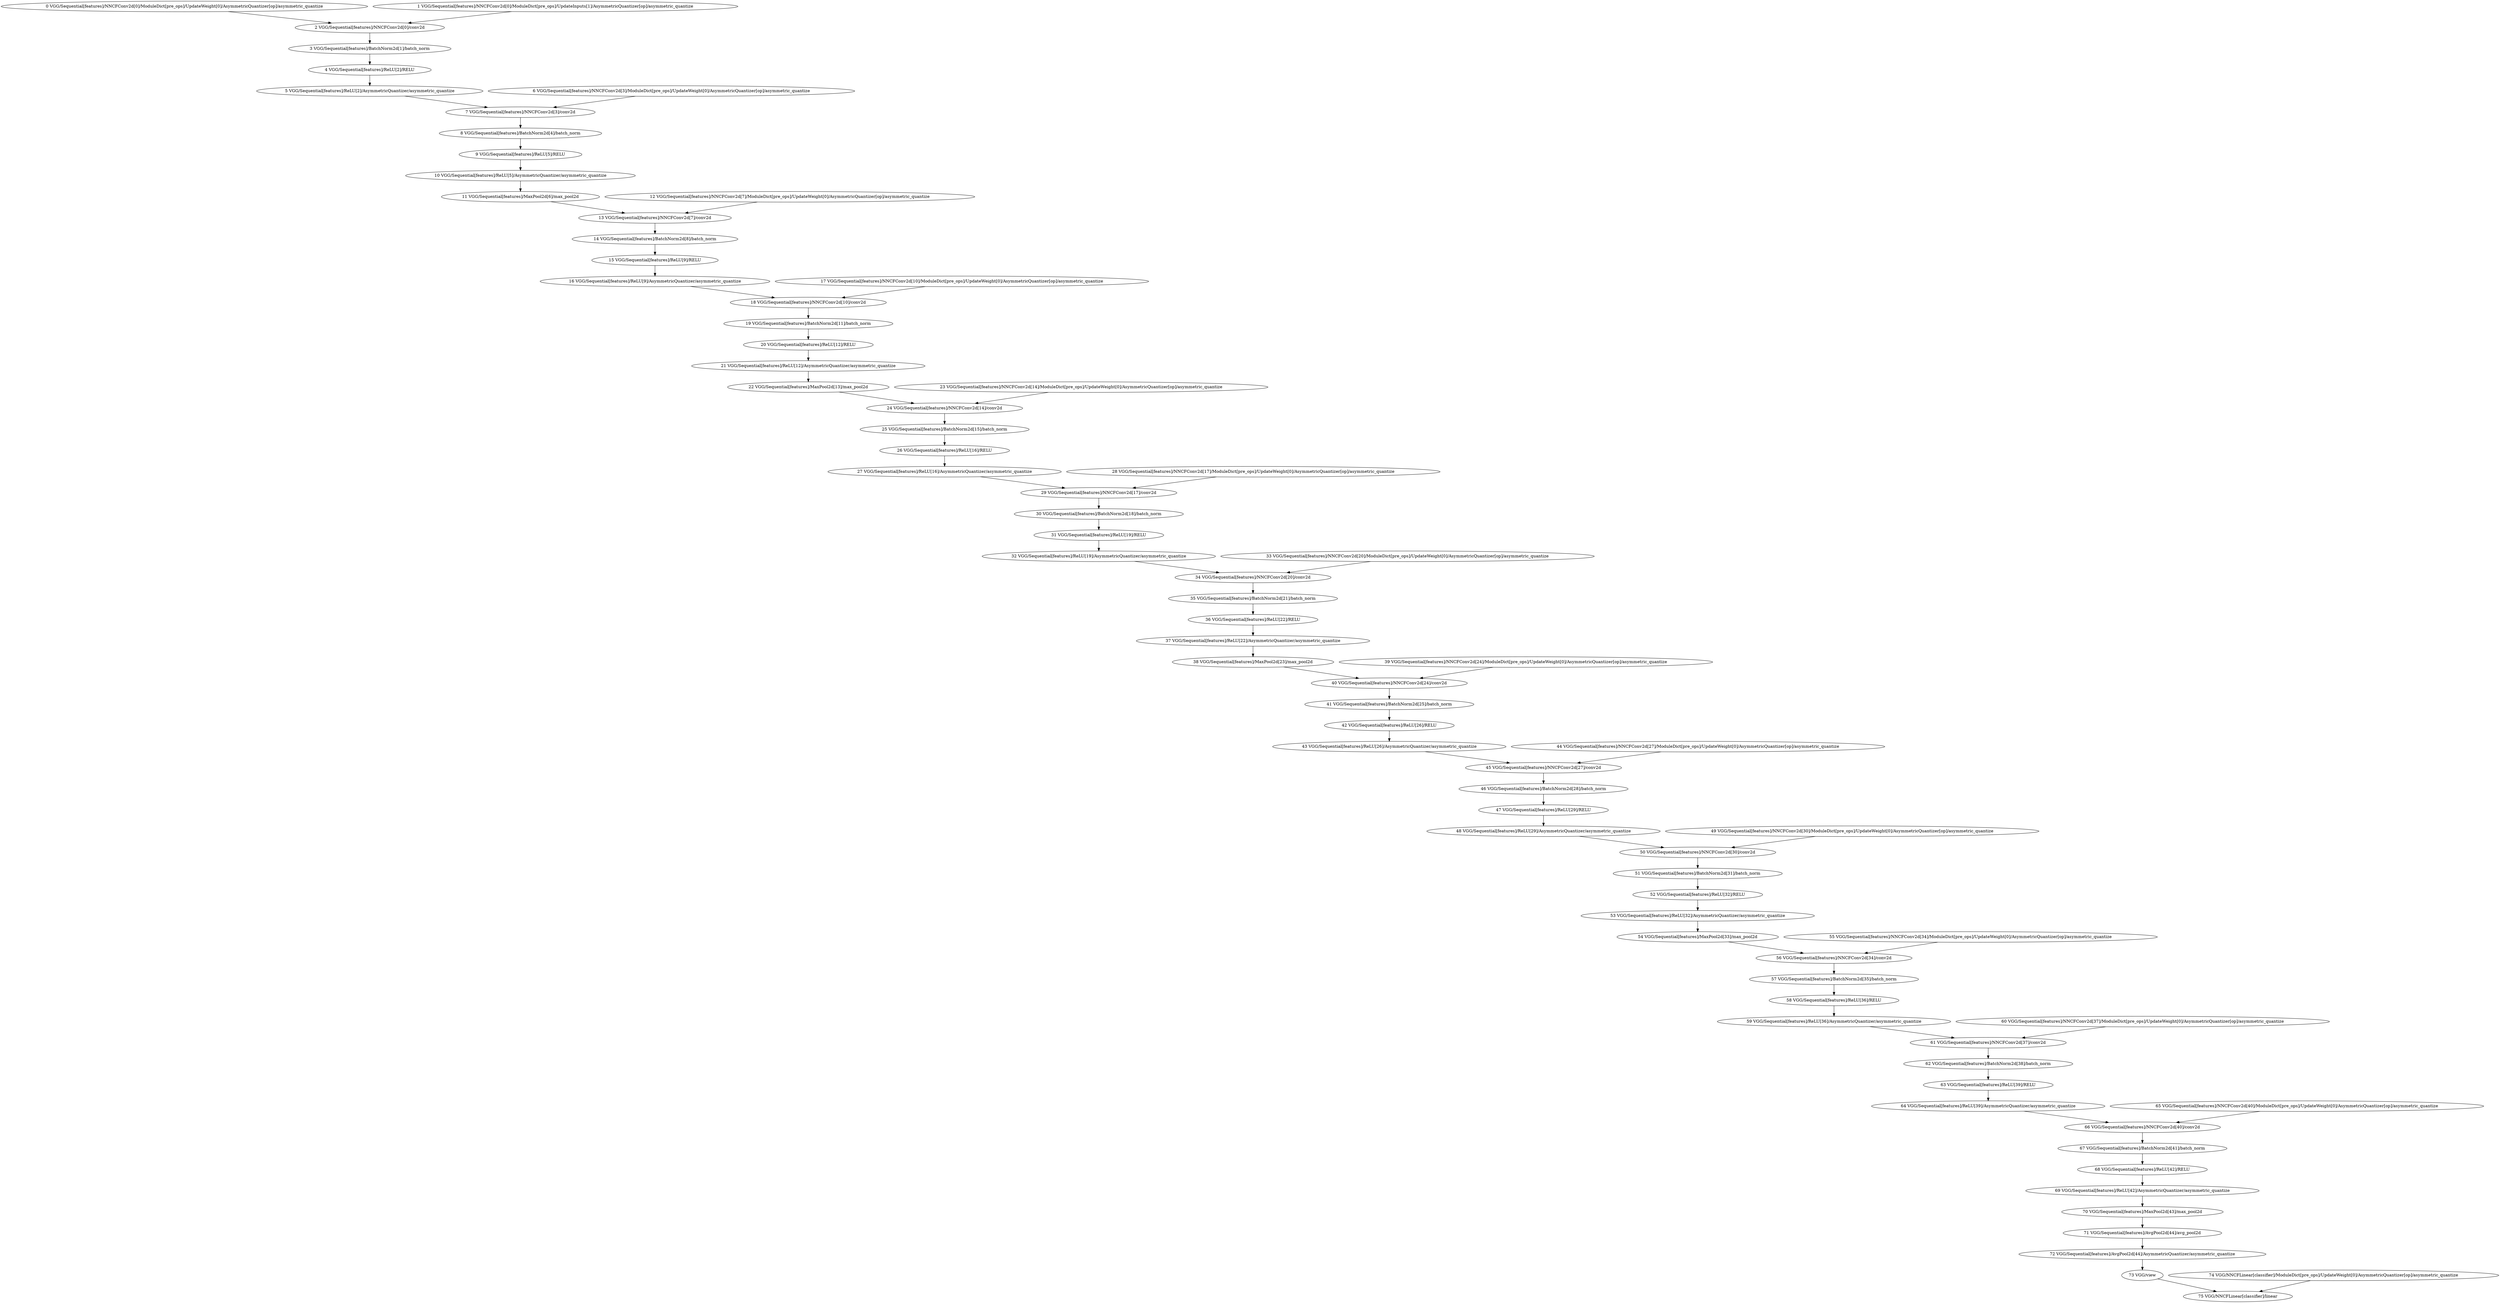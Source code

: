 strict digraph  {
"0 VGG/Sequential[features]/NNCFConv2d[0]/ModuleDict[pre_ops]/UpdateWeight[0]/AsymmetricQuantizer[op]/asymmetric_quantize" [id=0, scope="VGG/Sequential[features]/NNCFConv2d[0]/ModuleDict[pre_ops]/UpdateWeight[0]/AsymmetricQuantizer[op]", type=asymmetric_quantize];
"1 VGG/Sequential[features]/NNCFConv2d[0]/ModuleDict[pre_ops]/UpdateInputs[1]/AsymmetricQuantizer[op]/asymmetric_quantize" [id=1, scope="VGG/Sequential[features]/NNCFConv2d[0]/ModuleDict[pre_ops]/UpdateInputs[1]/AsymmetricQuantizer[op]", type=asymmetric_quantize];
"2 VGG/Sequential[features]/NNCFConv2d[0]/conv2d" [id=2, scope="VGG/Sequential[features]/NNCFConv2d[0]", type=conv2d];
"3 VGG/Sequential[features]/BatchNorm2d[1]/batch_norm" [id=3, scope="VGG/Sequential[features]/BatchNorm2d[1]", type=batch_norm];
"4 VGG/Sequential[features]/ReLU[2]/RELU" [id=4, scope="VGG/Sequential[features]/ReLU[2]", type=RELU];
"5 VGG/Sequential[features]/ReLU[2]/AsymmetricQuantizer/asymmetric_quantize" [id=5, scope="VGG/Sequential[features]/ReLU[2]/AsymmetricQuantizer", type=asymmetric_quantize];
"6 VGG/Sequential[features]/NNCFConv2d[3]/ModuleDict[pre_ops]/UpdateWeight[0]/AsymmetricQuantizer[op]/asymmetric_quantize" [id=6, scope="VGG/Sequential[features]/NNCFConv2d[3]/ModuleDict[pre_ops]/UpdateWeight[0]/AsymmetricQuantizer[op]", type=asymmetric_quantize];
"7 VGG/Sequential[features]/NNCFConv2d[3]/conv2d" [id=7, scope="VGG/Sequential[features]/NNCFConv2d[3]", type=conv2d];
"8 VGG/Sequential[features]/BatchNorm2d[4]/batch_norm" [id=8, scope="VGG/Sequential[features]/BatchNorm2d[4]", type=batch_norm];
"9 VGG/Sequential[features]/ReLU[5]/RELU" [id=9, scope="VGG/Sequential[features]/ReLU[5]", type=RELU];
"10 VGG/Sequential[features]/ReLU[5]/AsymmetricQuantizer/asymmetric_quantize" [id=10, scope="VGG/Sequential[features]/ReLU[5]/AsymmetricQuantizer", type=asymmetric_quantize];
"11 VGG/Sequential[features]/MaxPool2d[6]/max_pool2d" [id=11, scope="VGG/Sequential[features]/MaxPool2d[6]", type=max_pool2d];
"12 VGG/Sequential[features]/NNCFConv2d[7]/ModuleDict[pre_ops]/UpdateWeight[0]/AsymmetricQuantizer[op]/asymmetric_quantize" [id=12, scope="VGG/Sequential[features]/NNCFConv2d[7]/ModuleDict[pre_ops]/UpdateWeight[0]/AsymmetricQuantizer[op]", type=asymmetric_quantize];
"13 VGG/Sequential[features]/NNCFConv2d[7]/conv2d" [id=13, scope="VGG/Sequential[features]/NNCFConv2d[7]", type=conv2d];
"14 VGG/Sequential[features]/BatchNorm2d[8]/batch_norm" [id=14, scope="VGG/Sequential[features]/BatchNorm2d[8]", type=batch_norm];
"15 VGG/Sequential[features]/ReLU[9]/RELU" [id=15, scope="VGG/Sequential[features]/ReLU[9]", type=RELU];
"16 VGG/Sequential[features]/ReLU[9]/AsymmetricQuantizer/asymmetric_quantize" [id=16, scope="VGG/Sequential[features]/ReLU[9]/AsymmetricQuantizer", type=asymmetric_quantize];
"17 VGG/Sequential[features]/NNCFConv2d[10]/ModuleDict[pre_ops]/UpdateWeight[0]/AsymmetricQuantizer[op]/asymmetric_quantize" [id=17, scope="VGG/Sequential[features]/NNCFConv2d[10]/ModuleDict[pre_ops]/UpdateWeight[0]/AsymmetricQuantizer[op]", type=asymmetric_quantize];
"18 VGG/Sequential[features]/NNCFConv2d[10]/conv2d" [id=18, scope="VGG/Sequential[features]/NNCFConv2d[10]", type=conv2d];
"19 VGG/Sequential[features]/BatchNorm2d[11]/batch_norm" [id=19, scope="VGG/Sequential[features]/BatchNorm2d[11]", type=batch_norm];
"20 VGG/Sequential[features]/ReLU[12]/RELU" [id=20, scope="VGG/Sequential[features]/ReLU[12]", type=RELU];
"21 VGG/Sequential[features]/ReLU[12]/AsymmetricQuantizer/asymmetric_quantize" [id=21, scope="VGG/Sequential[features]/ReLU[12]/AsymmetricQuantizer", type=asymmetric_quantize];
"22 VGG/Sequential[features]/MaxPool2d[13]/max_pool2d" [id=22, scope="VGG/Sequential[features]/MaxPool2d[13]", type=max_pool2d];
"23 VGG/Sequential[features]/NNCFConv2d[14]/ModuleDict[pre_ops]/UpdateWeight[0]/AsymmetricQuantizer[op]/asymmetric_quantize" [id=23, scope="VGG/Sequential[features]/NNCFConv2d[14]/ModuleDict[pre_ops]/UpdateWeight[0]/AsymmetricQuantizer[op]", type=asymmetric_quantize];
"24 VGG/Sequential[features]/NNCFConv2d[14]/conv2d" [id=24, scope="VGG/Sequential[features]/NNCFConv2d[14]", type=conv2d];
"25 VGG/Sequential[features]/BatchNorm2d[15]/batch_norm" [id=25, scope="VGG/Sequential[features]/BatchNorm2d[15]", type=batch_norm];
"26 VGG/Sequential[features]/ReLU[16]/RELU" [id=26, scope="VGG/Sequential[features]/ReLU[16]", type=RELU];
"27 VGG/Sequential[features]/ReLU[16]/AsymmetricQuantizer/asymmetric_quantize" [id=27, scope="VGG/Sequential[features]/ReLU[16]/AsymmetricQuantizer", type=asymmetric_quantize];
"28 VGG/Sequential[features]/NNCFConv2d[17]/ModuleDict[pre_ops]/UpdateWeight[0]/AsymmetricQuantizer[op]/asymmetric_quantize" [id=28, scope="VGG/Sequential[features]/NNCFConv2d[17]/ModuleDict[pre_ops]/UpdateWeight[0]/AsymmetricQuantizer[op]", type=asymmetric_quantize];
"29 VGG/Sequential[features]/NNCFConv2d[17]/conv2d" [id=29, scope="VGG/Sequential[features]/NNCFConv2d[17]", type=conv2d];
"30 VGG/Sequential[features]/BatchNorm2d[18]/batch_norm" [id=30, scope="VGG/Sequential[features]/BatchNorm2d[18]", type=batch_norm];
"31 VGG/Sequential[features]/ReLU[19]/RELU" [id=31, scope="VGG/Sequential[features]/ReLU[19]", type=RELU];
"32 VGG/Sequential[features]/ReLU[19]/AsymmetricQuantizer/asymmetric_quantize" [id=32, scope="VGG/Sequential[features]/ReLU[19]/AsymmetricQuantizer", type=asymmetric_quantize];
"33 VGG/Sequential[features]/NNCFConv2d[20]/ModuleDict[pre_ops]/UpdateWeight[0]/AsymmetricQuantizer[op]/asymmetric_quantize" [id=33, scope="VGG/Sequential[features]/NNCFConv2d[20]/ModuleDict[pre_ops]/UpdateWeight[0]/AsymmetricQuantizer[op]", type=asymmetric_quantize];
"34 VGG/Sequential[features]/NNCFConv2d[20]/conv2d" [id=34, scope="VGG/Sequential[features]/NNCFConv2d[20]", type=conv2d];
"35 VGG/Sequential[features]/BatchNorm2d[21]/batch_norm" [id=35, scope="VGG/Sequential[features]/BatchNorm2d[21]", type=batch_norm];
"36 VGG/Sequential[features]/ReLU[22]/RELU" [id=36, scope="VGG/Sequential[features]/ReLU[22]", type=RELU];
"37 VGG/Sequential[features]/ReLU[22]/AsymmetricQuantizer/asymmetric_quantize" [id=37, scope="VGG/Sequential[features]/ReLU[22]/AsymmetricQuantizer", type=asymmetric_quantize];
"38 VGG/Sequential[features]/MaxPool2d[23]/max_pool2d" [id=38, scope="VGG/Sequential[features]/MaxPool2d[23]", type=max_pool2d];
"39 VGG/Sequential[features]/NNCFConv2d[24]/ModuleDict[pre_ops]/UpdateWeight[0]/AsymmetricQuantizer[op]/asymmetric_quantize" [id=39, scope="VGG/Sequential[features]/NNCFConv2d[24]/ModuleDict[pre_ops]/UpdateWeight[0]/AsymmetricQuantizer[op]", type=asymmetric_quantize];
"40 VGG/Sequential[features]/NNCFConv2d[24]/conv2d" [id=40, scope="VGG/Sequential[features]/NNCFConv2d[24]", type=conv2d];
"41 VGG/Sequential[features]/BatchNorm2d[25]/batch_norm" [id=41, scope="VGG/Sequential[features]/BatchNorm2d[25]", type=batch_norm];
"42 VGG/Sequential[features]/ReLU[26]/RELU" [id=42, scope="VGG/Sequential[features]/ReLU[26]", type=RELU];
"43 VGG/Sequential[features]/ReLU[26]/AsymmetricQuantizer/asymmetric_quantize" [id=43, scope="VGG/Sequential[features]/ReLU[26]/AsymmetricQuantizer", type=asymmetric_quantize];
"44 VGG/Sequential[features]/NNCFConv2d[27]/ModuleDict[pre_ops]/UpdateWeight[0]/AsymmetricQuantizer[op]/asymmetric_quantize" [id=44, scope="VGG/Sequential[features]/NNCFConv2d[27]/ModuleDict[pre_ops]/UpdateWeight[0]/AsymmetricQuantizer[op]", type=asymmetric_quantize];
"45 VGG/Sequential[features]/NNCFConv2d[27]/conv2d" [id=45, scope="VGG/Sequential[features]/NNCFConv2d[27]", type=conv2d];
"46 VGG/Sequential[features]/BatchNorm2d[28]/batch_norm" [id=46, scope="VGG/Sequential[features]/BatchNorm2d[28]", type=batch_norm];
"47 VGG/Sequential[features]/ReLU[29]/RELU" [id=47, scope="VGG/Sequential[features]/ReLU[29]", type=RELU];
"48 VGG/Sequential[features]/ReLU[29]/AsymmetricQuantizer/asymmetric_quantize" [id=48, scope="VGG/Sequential[features]/ReLU[29]/AsymmetricQuantizer", type=asymmetric_quantize];
"49 VGG/Sequential[features]/NNCFConv2d[30]/ModuleDict[pre_ops]/UpdateWeight[0]/AsymmetricQuantizer[op]/asymmetric_quantize" [id=49, scope="VGG/Sequential[features]/NNCFConv2d[30]/ModuleDict[pre_ops]/UpdateWeight[0]/AsymmetricQuantizer[op]", type=asymmetric_quantize];
"50 VGG/Sequential[features]/NNCFConv2d[30]/conv2d" [id=50, scope="VGG/Sequential[features]/NNCFConv2d[30]", type=conv2d];
"51 VGG/Sequential[features]/BatchNorm2d[31]/batch_norm" [id=51, scope="VGG/Sequential[features]/BatchNorm2d[31]", type=batch_norm];
"52 VGG/Sequential[features]/ReLU[32]/RELU" [id=52, scope="VGG/Sequential[features]/ReLU[32]", type=RELU];
"53 VGG/Sequential[features]/ReLU[32]/AsymmetricQuantizer/asymmetric_quantize" [id=53, scope="VGG/Sequential[features]/ReLU[32]/AsymmetricQuantizer", type=asymmetric_quantize];
"54 VGG/Sequential[features]/MaxPool2d[33]/max_pool2d" [id=54, scope="VGG/Sequential[features]/MaxPool2d[33]", type=max_pool2d];
"55 VGG/Sequential[features]/NNCFConv2d[34]/ModuleDict[pre_ops]/UpdateWeight[0]/AsymmetricQuantizer[op]/asymmetric_quantize" [id=55, scope="VGG/Sequential[features]/NNCFConv2d[34]/ModuleDict[pre_ops]/UpdateWeight[0]/AsymmetricQuantizer[op]", type=asymmetric_quantize];
"56 VGG/Sequential[features]/NNCFConv2d[34]/conv2d" [id=56, scope="VGG/Sequential[features]/NNCFConv2d[34]", type=conv2d];
"57 VGG/Sequential[features]/BatchNorm2d[35]/batch_norm" [id=57, scope="VGG/Sequential[features]/BatchNorm2d[35]", type=batch_norm];
"58 VGG/Sequential[features]/ReLU[36]/RELU" [id=58, scope="VGG/Sequential[features]/ReLU[36]", type=RELU];
"59 VGG/Sequential[features]/ReLU[36]/AsymmetricQuantizer/asymmetric_quantize" [id=59, scope="VGG/Sequential[features]/ReLU[36]/AsymmetricQuantizer", type=asymmetric_quantize];
"60 VGG/Sequential[features]/NNCFConv2d[37]/ModuleDict[pre_ops]/UpdateWeight[0]/AsymmetricQuantizer[op]/asymmetric_quantize" [id=60, scope="VGG/Sequential[features]/NNCFConv2d[37]/ModuleDict[pre_ops]/UpdateWeight[0]/AsymmetricQuantizer[op]", type=asymmetric_quantize];
"61 VGG/Sequential[features]/NNCFConv2d[37]/conv2d" [id=61, scope="VGG/Sequential[features]/NNCFConv2d[37]", type=conv2d];
"62 VGG/Sequential[features]/BatchNorm2d[38]/batch_norm" [id=62, scope="VGG/Sequential[features]/BatchNorm2d[38]", type=batch_norm];
"63 VGG/Sequential[features]/ReLU[39]/RELU" [id=63, scope="VGG/Sequential[features]/ReLU[39]", type=RELU];
"64 VGG/Sequential[features]/ReLU[39]/AsymmetricQuantizer/asymmetric_quantize" [id=64, scope="VGG/Sequential[features]/ReLU[39]/AsymmetricQuantizer", type=asymmetric_quantize];
"65 VGG/Sequential[features]/NNCFConv2d[40]/ModuleDict[pre_ops]/UpdateWeight[0]/AsymmetricQuantizer[op]/asymmetric_quantize" [id=65, scope="VGG/Sequential[features]/NNCFConv2d[40]/ModuleDict[pre_ops]/UpdateWeight[0]/AsymmetricQuantizer[op]", type=asymmetric_quantize];
"66 VGG/Sequential[features]/NNCFConv2d[40]/conv2d" [id=66, scope="VGG/Sequential[features]/NNCFConv2d[40]", type=conv2d];
"67 VGG/Sequential[features]/BatchNorm2d[41]/batch_norm" [id=67, scope="VGG/Sequential[features]/BatchNorm2d[41]", type=batch_norm];
"68 VGG/Sequential[features]/ReLU[42]/RELU" [id=68, scope="VGG/Sequential[features]/ReLU[42]", type=RELU];
"69 VGG/Sequential[features]/ReLU[42]/AsymmetricQuantizer/asymmetric_quantize" [id=69, scope="VGG/Sequential[features]/ReLU[42]/AsymmetricQuantizer", type=asymmetric_quantize];
"70 VGG/Sequential[features]/MaxPool2d[43]/max_pool2d" [id=70, scope="VGG/Sequential[features]/MaxPool2d[43]", type=max_pool2d];
"71 VGG/Sequential[features]/AvgPool2d[44]/avg_pool2d" [id=71, scope="VGG/Sequential[features]/AvgPool2d[44]", type=avg_pool2d];
"72 VGG/Sequential[features]/AvgPool2d[44]/AsymmetricQuantizer/asymmetric_quantize" [id=72, scope="VGG/Sequential[features]/AvgPool2d[44]/AsymmetricQuantizer", type=asymmetric_quantize];
"73 VGG/view" [id=73, scope=VGG, type=view];
"74 VGG/NNCFLinear[classifier]/ModuleDict[pre_ops]/UpdateWeight[0]/AsymmetricQuantizer[op]/asymmetric_quantize" [id=74, scope="VGG/NNCFLinear[classifier]/ModuleDict[pre_ops]/UpdateWeight[0]/AsymmetricQuantizer[op]", type=asymmetric_quantize];
"75 VGG/NNCFLinear[classifier]/linear" [id=75, scope="VGG/NNCFLinear[classifier]", type=linear];
"0 VGG/Sequential[features]/NNCFConv2d[0]/ModuleDict[pre_ops]/UpdateWeight[0]/AsymmetricQuantizer[op]/asymmetric_quantize" -> "2 VGG/Sequential[features]/NNCFConv2d[0]/conv2d";
"1 VGG/Sequential[features]/NNCFConv2d[0]/ModuleDict[pre_ops]/UpdateInputs[1]/AsymmetricQuantizer[op]/asymmetric_quantize" -> "2 VGG/Sequential[features]/NNCFConv2d[0]/conv2d";
"2 VGG/Sequential[features]/NNCFConv2d[0]/conv2d" -> "3 VGG/Sequential[features]/BatchNorm2d[1]/batch_norm";
"3 VGG/Sequential[features]/BatchNorm2d[1]/batch_norm" -> "4 VGG/Sequential[features]/ReLU[2]/RELU";
"4 VGG/Sequential[features]/ReLU[2]/RELU" -> "5 VGG/Sequential[features]/ReLU[2]/AsymmetricQuantizer/asymmetric_quantize";
"5 VGG/Sequential[features]/ReLU[2]/AsymmetricQuantizer/asymmetric_quantize" -> "7 VGG/Sequential[features]/NNCFConv2d[3]/conv2d";
"6 VGG/Sequential[features]/NNCFConv2d[3]/ModuleDict[pre_ops]/UpdateWeight[0]/AsymmetricQuantizer[op]/asymmetric_quantize" -> "7 VGG/Sequential[features]/NNCFConv2d[3]/conv2d";
"7 VGG/Sequential[features]/NNCFConv2d[3]/conv2d" -> "8 VGG/Sequential[features]/BatchNorm2d[4]/batch_norm";
"8 VGG/Sequential[features]/BatchNorm2d[4]/batch_norm" -> "9 VGG/Sequential[features]/ReLU[5]/RELU";
"9 VGG/Sequential[features]/ReLU[5]/RELU" -> "10 VGG/Sequential[features]/ReLU[5]/AsymmetricQuantizer/asymmetric_quantize";
"10 VGG/Sequential[features]/ReLU[5]/AsymmetricQuantizer/asymmetric_quantize" -> "11 VGG/Sequential[features]/MaxPool2d[6]/max_pool2d";
"11 VGG/Sequential[features]/MaxPool2d[6]/max_pool2d" -> "13 VGG/Sequential[features]/NNCFConv2d[7]/conv2d";
"12 VGG/Sequential[features]/NNCFConv2d[7]/ModuleDict[pre_ops]/UpdateWeight[0]/AsymmetricQuantizer[op]/asymmetric_quantize" -> "13 VGG/Sequential[features]/NNCFConv2d[7]/conv2d";
"13 VGG/Sequential[features]/NNCFConv2d[7]/conv2d" -> "14 VGG/Sequential[features]/BatchNorm2d[8]/batch_norm";
"14 VGG/Sequential[features]/BatchNorm2d[8]/batch_norm" -> "15 VGG/Sequential[features]/ReLU[9]/RELU";
"15 VGG/Sequential[features]/ReLU[9]/RELU" -> "16 VGG/Sequential[features]/ReLU[9]/AsymmetricQuantizer/asymmetric_quantize";
"16 VGG/Sequential[features]/ReLU[9]/AsymmetricQuantizer/asymmetric_quantize" -> "18 VGG/Sequential[features]/NNCFConv2d[10]/conv2d";
"17 VGG/Sequential[features]/NNCFConv2d[10]/ModuleDict[pre_ops]/UpdateWeight[0]/AsymmetricQuantizer[op]/asymmetric_quantize" -> "18 VGG/Sequential[features]/NNCFConv2d[10]/conv2d";
"18 VGG/Sequential[features]/NNCFConv2d[10]/conv2d" -> "19 VGG/Sequential[features]/BatchNorm2d[11]/batch_norm";
"19 VGG/Sequential[features]/BatchNorm2d[11]/batch_norm" -> "20 VGG/Sequential[features]/ReLU[12]/RELU";
"20 VGG/Sequential[features]/ReLU[12]/RELU" -> "21 VGG/Sequential[features]/ReLU[12]/AsymmetricQuantizer/asymmetric_quantize";
"21 VGG/Sequential[features]/ReLU[12]/AsymmetricQuantizer/asymmetric_quantize" -> "22 VGG/Sequential[features]/MaxPool2d[13]/max_pool2d";
"22 VGG/Sequential[features]/MaxPool2d[13]/max_pool2d" -> "24 VGG/Sequential[features]/NNCFConv2d[14]/conv2d";
"23 VGG/Sequential[features]/NNCFConv2d[14]/ModuleDict[pre_ops]/UpdateWeight[0]/AsymmetricQuantizer[op]/asymmetric_quantize" -> "24 VGG/Sequential[features]/NNCFConv2d[14]/conv2d";
"24 VGG/Sequential[features]/NNCFConv2d[14]/conv2d" -> "25 VGG/Sequential[features]/BatchNorm2d[15]/batch_norm";
"25 VGG/Sequential[features]/BatchNorm2d[15]/batch_norm" -> "26 VGG/Sequential[features]/ReLU[16]/RELU";
"26 VGG/Sequential[features]/ReLU[16]/RELU" -> "27 VGG/Sequential[features]/ReLU[16]/AsymmetricQuantizer/asymmetric_quantize";
"27 VGG/Sequential[features]/ReLU[16]/AsymmetricQuantizer/asymmetric_quantize" -> "29 VGG/Sequential[features]/NNCFConv2d[17]/conv2d";
"28 VGG/Sequential[features]/NNCFConv2d[17]/ModuleDict[pre_ops]/UpdateWeight[0]/AsymmetricQuantizer[op]/asymmetric_quantize" -> "29 VGG/Sequential[features]/NNCFConv2d[17]/conv2d";
"29 VGG/Sequential[features]/NNCFConv2d[17]/conv2d" -> "30 VGG/Sequential[features]/BatchNorm2d[18]/batch_norm";
"30 VGG/Sequential[features]/BatchNorm2d[18]/batch_norm" -> "31 VGG/Sequential[features]/ReLU[19]/RELU";
"31 VGG/Sequential[features]/ReLU[19]/RELU" -> "32 VGG/Sequential[features]/ReLU[19]/AsymmetricQuantizer/asymmetric_quantize";
"32 VGG/Sequential[features]/ReLU[19]/AsymmetricQuantizer/asymmetric_quantize" -> "34 VGG/Sequential[features]/NNCFConv2d[20]/conv2d";
"33 VGG/Sequential[features]/NNCFConv2d[20]/ModuleDict[pre_ops]/UpdateWeight[0]/AsymmetricQuantizer[op]/asymmetric_quantize" -> "34 VGG/Sequential[features]/NNCFConv2d[20]/conv2d";
"34 VGG/Sequential[features]/NNCFConv2d[20]/conv2d" -> "35 VGG/Sequential[features]/BatchNorm2d[21]/batch_norm";
"35 VGG/Sequential[features]/BatchNorm2d[21]/batch_norm" -> "36 VGG/Sequential[features]/ReLU[22]/RELU";
"36 VGG/Sequential[features]/ReLU[22]/RELU" -> "37 VGG/Sequential[features]/ReLU[22]/AsymmetricQuantizer/asymmetric_quantize";
"37 VGG/Sequential[features]/ReLU[22]/AsymmetricQuantizer/asymmetric_quantize" -> "38 VGG/Sequential[features]/MaxPool2d[23]/max_pool2d";
"38 VGG/Sequential[features]/MaxPool2d[23]/max_pool2d" -> "40 VGG/Sequential[features]/NNCFConv2d[24]/conv2d";
"39 VGG/Sequential[features]/NNCFConv2d[24]/ModuleDict[pre_ops]/UpdateWeight[0]/AsymmetricQuantizer[op]/asymmetric_quantize" -> "40 VGG/Sequential[features]/NNCFConv2d[24]/conv2d";
"40 VGG/Sequential[features]/NNCFConv2d[24]/conv2d" -> "41 VGG/Sequential[features]/BatchNorm2d[25]/batch_norm";
"41 VGG/Sequential[features]/BatchNorm2d[25]/batch_norm" -> "42 VGG/Sequential[features]/ReLU[26]/RELU";
"42 VGG/Sequential[features]/ReLU[26]/RELU" -> "43 VGG/Sequential[features]/ReLU[26]/AsymmetricQuantizer/asymmetric_quantize";
"43 VGG/Sequential[features]/ReLU[26]/AsymmetricQuantizer/asymmetric_quantize" -> "45 VGG/Sequential[features]/NNCFConv2d[27]/conv2d";
"44 VGG/Sequential[features]/NNCFConv2d[27]/ModuleDict[pre_ops]/UpdateWeight[0]/AsymmetricQuantizer[op]/asymmetric_quantize" -> "45 VGG/Sequential[features]/NNCFConv2d[27]/conv2d";
"45 VGG/Sequential[features]/NNCFConv2d[27]/conv2d" -> "46 VGG/Sequential[features]/BatchNorm2d[28]/batch_norm";
"46 VGG/Sequential[features]/BatchNorm2d[28]/batch_norm" -> "47 VGG/Sequential[features]/ReLU[29]/RELU";
"47 VGG/Sequential[features]/ReLU[29]/RELU" -> "48 VGG/Sequential[features]/ReLU[29]/AsymmetricQuantizer/asymmetric_quantize";
"48 VGG/Sequential[features]/ReLU[29]/AsymmetricQuantizer/asymmetric_quantize" -> "50 VGG/Sequential[features]/NNCFConv2d[30]/conv2d";
"49 VGG/Sequential[features]/NNCFConv2d[30]/ModuleDict[pre_ops]/UpdateWeight[0]/AsymmetricQuantizer[op]/asymmetric_quantize" -> "50 VGG/Sequential[features]/NNCFConv2d[30]/conv2d";
"50 VGG/Sequential[features]/NNCFConv2d[30]/conv2d" -> "51 VGG/Sequential[features]/BatchNorm2d[31]/batch_norm";
"51 VGG/Sequential[features]/BatchNorm2d[31]/batch_norm" -> "52 VGG/Sequential[features]/ReLU[32]/RELU";
"52 VGG/Sequential[features]/ReLU[32]/RELU" -> "53 VGG/Sequential[features]/ReLU[32]/AsymmetricQuantizer/asymmetric_quantize";
"53 VGG/Sequential[features]/ReLU[32]/AsymmetricQuantizer/asymmetric_quantize" -> "54 VGG/Sequential[features]/MaxPool2d[33]/max_pool2d";
"54 VGG/Sequential[features]/MaxPool2d[33]/max_pool2d" -> "56 VGG/Sequential[features]/NNCFConv2d[34]/conv2d";
"55 VGG/Sequential[features]/NNCFConv2d[34]/ModuleDict[pre_ops]/UpdateWeight[0]/AsymmetricQuantizer[op]/asymmetric_quantize" -> "56 VGG/Sequential[features]/NNCFConv2d[34]/conv2d";
"56 VGG/Sequential[features]/NNCFConv2d[34]/conv2d" -> "57 VGG/Sequential[features]/BatchNorm2d[35]/batch_norm";
"57 VGG/Sequential[features]/BatchNorm2d[35]/batch_norm" -> "58 VGG/Sequential[features]/ReLU[36]/RELU";
"58 VGG/Sequential[features]/ReLU[36]/RELU" -> "59 VGG/Sequential[features]/ReLU[36]/AsymmetricQuantizer/asymmetric_quantize";
"59 VGG/Sequential[features]/ReLU[36]/AsymmetricQuantizer/asymmetric_quantize" -> "61 VGG/Sequential[features]/NNCFConv2d[37]/conv2d";
"60 VGG/Sequential[features]/NNCFConv2d[37]/ModuleDict[pre_ops]/UpdateWeight[0]/AsymmetricQuantizer[op]/asymmetric_quantize" -> "61 VGG/Sequential[features]/NNCFConv2d[37]/conv2d";
"61 VGG/Sequential[features]/NNCFConv2d[37]/conv2d" -> "62 VGG/Sequential[features]/BatchNorm2d[38]/batch_norm";
"62 VGG/Sequential[features]/BatchNorm2d[38]/batch_norm" -> "63 VGG/Sequential[features]/ReLU[39]/RELU";
"63 VGG/Sequential[features]/ReLU[39]/RELU" -> "64 VGG/Sequential[features]/ReLU[39]/AsymmetricQuantizer/asymmetric_quantize";
"64 VGG/Sequential[features]/ReLU[39]/AsymmetricQuantizer/asymmetric_quantize" -> "66 VGG/Sequential[features]/NNCFConv2d[40]/conv2d";
"65 VGG/Sequential[features]/NNCFConv2d[40]/ModuleDict[pre_ops]/UpdateWeight[0]/AsymmetricQuantizer[op]/asymmetric_quantize" -> "66 VGG/Sequential[features]/NNCFConv2d[40]/conv2d";
"66 VGG/Sequential[features]/NNCFConv2d[40]/conv2d" -> "67 VGG/Sequential[features]/BatchNorm2d[41]/batch_norm";
"67 VGG/Sequential[features]/BatchNorm2d[41]/batch_norm" -> "68 VGG/Sequential[features]/ReLU[42]/RELU";
"68 VGG/Sequential[features]/ReLU[42]/RELU" -> "69 VGG/Sequential[features]/ReLU[42]/AsymmetricQuantizer/asymmetric_quantize";
"69 VGG/Sequential[features]/ReLU[42]/AsymmetricQuantizer/asymmetric_quantize" -> "70 VGG/Sequential[features]/MaxPool2d[43]/max_pool2d";
"70 VGG/Sequential[features]/MaxPool2d[43]/max_pool2d" -> "71 VGG/Sequential[features]/AvgPool2d[44]/avg_pool2d";
"71 VGG/Sequential[features]/AvgPool2d[44]/avg_pool2d" -> "72 VGG/Sequential[features]/AvgPool2d[44]/AsymmetricQuantizer/asymmetric_quantize";
"72 VGG/Sequential[features]/AvgPool2d[44]/AsymmetricQuantizer/asymmetric_quantize" -> "73 VGG/view";
"73 VGG/view" -> "75 VGG/NNCFLinear[classifier]/linear";
"74 VGG/NNCFLinear[classifier]/ModuleDict[pre_ops]/UpdateWeight[0]/AsymmetricQuantizer[op]/asymmetric_quantize" -> "75 VGG/NNCFLinear[classifier]/linear";
}
